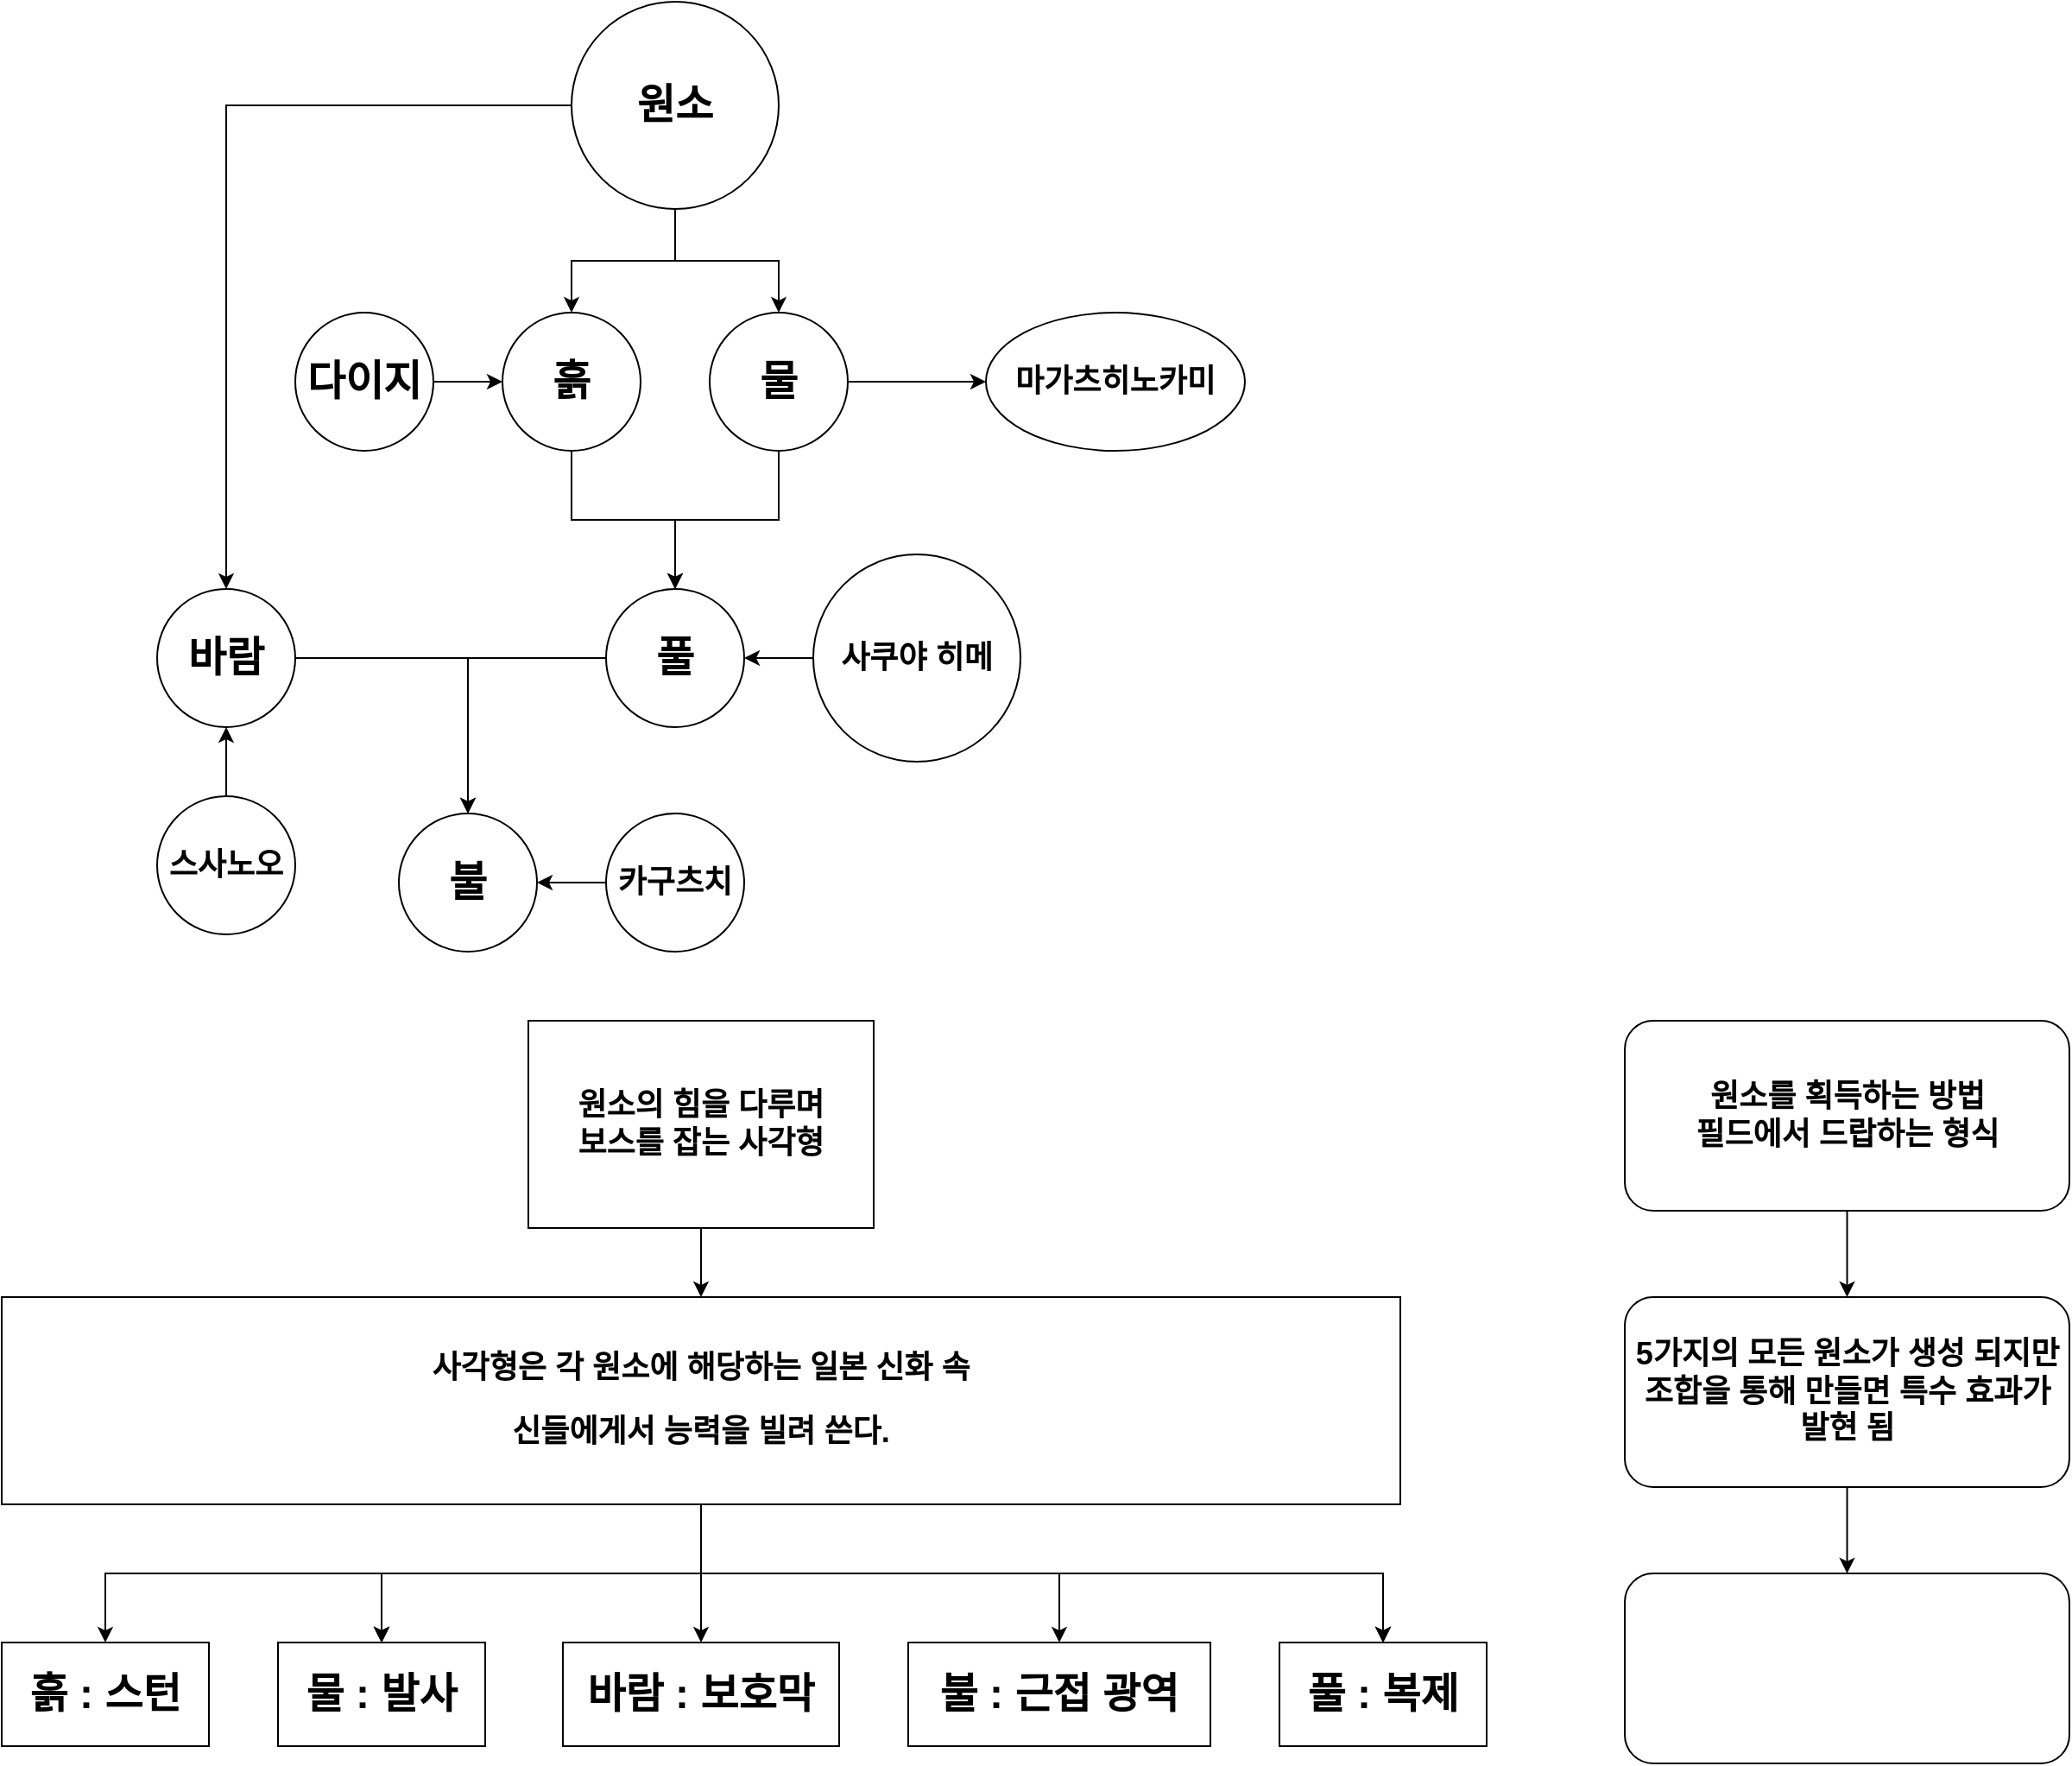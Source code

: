 <mxfile version="24.0.5" type="github">
  <diagram name="페이지-1" id="o7NdSBb5KA4oX2cPSQqY">
    <mxGraphModel dx="1878" dy="978" grid="1" gridSize="10" guides="1" tooltips="1" connect="1" arrows="1" fold="1" page="1" pageScale="1" pageWidth="827" pageHeight="1169" math="0" shadow="0">
      <root>
        <mxCell id="0" />
        <mxCell id="1" parent="0" />
        <mxCell id="9O12PkgPEP_xrRiqoDo1-5" value="" style="edgeStyle=orthogonalEdgeStyle;rounded=0;orthogonalLoop=1;jettySize=auto;html=1;" edge="1" parent="1" source="9O12PkgPEP_xrRiqoDo1-1" target="9O12PkgPEP_xrRiqoDo1-4">
          <mxGeometry relative="1" as="geometry" />
        </mxCell>
        <mxCell id="9O12PkgPEP_xrRiqoDo1-11" value="" style="edgeStyle=orthogonalEdgeStyle;rounded=0;orthogonalLoop=1;jettySize=auto;html=1;" edge="1" parent="1" source="9O12PkgPEP_xrRiqoDo1-1" target="9O12PkgPEP_xrRiqoDo1-10">
          <mxGeometry relative="1" as="geometry" />
        </mxCell>
        <mxCell id="9O12PkgPEP_xrRiqoDo1-13" value="" style="edgeStyle=orthogonalEdgeStyle;rounded=0;orthogonalLoop=1;jettySize=auto;html=1;" edge="1" parent="1" source="9O12PkgPEP_xrRiqoDo1-1" target="9O12PkgPEP_xrRiqoDo1-12">
          <mxGeometry relative="1" as="geometry" />
        </mxCell>
        <mxCell id="9O12PkgPEP_xrRiqoDo1-1" value="&lt;h1&gt;원소&lt;/h1&gt;" style="ellipse;whiteSpace=wrap;html=1;aspect=fixed;" vertex="1" parent="1">
          <mxGeometry x="1100" y="10" width="120" height="120" as="geometry" />
        </mxCell>
        <mxCell id="9O12PkgPEP_xrRiqoDo1-2" value="&lt;h1&gt;불&lt;/h1&gt;" style="ellipse;whiteSpace=wrap;html=1;" vertex="1" parent="1">
          <mxGeometry x="1000" y="480" width="80" height="80" as="geometry" />
        </mxCell>
        <mxCell id="9O12PkgPEP_xrRiqoDo1-16" style="edgeStyle=orthogonalEdgeStyle;rounded=0;orthogonalLoop=1;jettySize=auto;html=1;" edge="1" parent="1" source="9O12PkgPEP_xrRiqoDo1-4" target="9O12PkgPEP_xrRiqoDo1-14">
          <mxGeometry relative="1" as="geometry" />
        </mxCell>
        <mxCell id="9O12PkgPEP_xrRiqoDo1-44" value="" style="edgeStyle=orthogonalEdgeStyle;rounded=0;orthogonalLoop=1;jettySize=auto;html=1;" edge="1" parent="1" source="9O12PkgPEP_xrRiqoDo1-4" target="9O12PkgPEP_xrRiqoDo1-43">
          <mxGeometry relative="1" as="geometry" />
        </mxCell>
        <mxCell id="9O12PkgPEP_xrRiqoDo1-4" value="&lt;h1&gt;물&lt;/h1&gt;" style="ellipse;whiteSpace=wrap;html=1;" vertex="1" parent="1">
          <mxGeometry x="1180" y="190" width="80" height="80" as="geometry" />
        </mxCell>
        <mxCell id="9O12PkgPEP_xrRiqoDo1-25" style="edgeStyle=orthogonalEdgeStyle;rounded=0;orthogonalLoop=1;jettySize=auto;html=1;" edge="1" parent="1" source="9O12PkgPEP_xrRiqoDo1-10" target="9O12PkgPEP_xrRiqoDo1-2">
          <mxGeometry relative="1" as="geometry" />
        </mxCell>
        <mxCell id="9O12PkgPEP_xrRiqoDo1-10" value="&lt;h1&gt;바람&lt;/h1&gt;" style="ellipse;whiteSpace=wrap;html=1;" vertex="1" parent="1">
          <mxGeometry x="860" y="350" width="80" height="80" as="geometry" />
        </mxCell>
        <mxCell id="9O12PkgPEP_xrRiqoDo1-15" value="" style="edgeStyle=orthogonalEdgeStyle;rounded=0;orthogonalLoop=1;jettySize=auto;html=1;" edge="1" parent="1" source="9O12PkgPEP_xrRiqoDo1-12" target="9O12PkgPEP_xrRiqoDo1-14">
          <mxGeometry relative="1" as="geometry" />
        </mxCell>
        <mxCell id="9O12PkgPEP_xrRiqoDo1-12" value="&lt;h1&gt;흙&lt;/h1&gt;" style="ellipse;whiteSpace=wrap;html=1;" vertex="1" parent="1">
          <mxGeometry x="1060" y="190" width="80" height="80" as="geometry" />
        </mxCell>
        <mxCell id="9O12PkgPEP_xrRiqoDo1-24" style="edgeStyle=orthogonalEdgeStyle;rounded=0;orthogonalLoop=1;jettySize=auto;html=1;" edge="1" parent="1" source="9O12PkgPEP_xrRiqoDo1-14" target="9O12PkgPEP_xrRiqoDo1-2">
          <mxGeometry relative="1" as="geometry" />
        </mxCell>
        <mxCell id="9O12PkgPEP_xrRiqoDo1-14" value="&lt;h1&gt;풀&lt;/h1&gt;" style="ellipse;whiteSpace=wrap;html=1;" vertex="1" parent="1">
          <mxGeometry x="1120" y="350" width="80" height="80" as="geometry" />
        </mxCell>
        <mxCell id="9O12PkgPEP_xrRiqoDo1-40" value="" style="edgeStyle=orthogonalEdgeStyle;rounded=0;orthogonalLoop=1;jettySize=auto;html=1;" edge="1" parent="1" source="9O12PkgPEP_xrRiqoDo1-27" target="9O12PkgPEP_xrRiqoDo1-39">
          <mxGeometry relative="1" as="geometry" />
        </mxCell>
        <mxCell id="9O12PkgPEP_xrRiqoDo1-27" value="&lt;h2&gt;원소의 힘을 다루며&lt;br&gt;보스를 잡는 사각형&lt;/h2&gt;" style="rounded=0;whiteSpace=wrap;html=1;" vertex="1" parent="1">
          <mxGeometry x="1075" y="600" width="200" height="120" as="geometry" />
        </mxCell>
        <mxCell id="9O12PkgPEP_xrRiqoDo1-29" style="edgeStyle=orthogonalEdgeStyle;rounded=0;orthogonalLoop=1;jettySize=auto;html=1;" edge="1" parent="1" source="9O12PkgPEP_xrRiqoDo1-28" target="9O12PkgPEP_xrRiqoDo1-12">
          <mxGeometry relative="1" as="geometry" />
        </mxCell>
        <mxCell id="9O12PkgPEP_xrRiqoDo1-28" value="&lt;h1&gt;다이지&lt;/h1&gt;" style="ellipse;whiteSpace=wrap;html=1;aspect=fixed;" vertex="1" parent="1">
          <mxGeometry x="940" y="190" width="80" height="80" as="geometry" />
        </mxCell>
        <mxCell id="9O12PkgPEP_xrRiqoDo1-33" value="" style="edgeStyle=orthogonalEdgeStyle;rounded=0;orthogonalLoop=1;jettySize=auto;html=1;" edge="1" parent="1" source="9O12PkgPEP_xrRiqoDo1-32" target="9O12PkgPEP_xrRiqoDo1-14">
          <mxGeometry relative="1" as="geometry" />
        </mxCell>
        <mxCell id="9O12PkgPEP_xrRiqoDo1-32" value="&lt;h2&gt;사쿠야 히메&lt;/h2&gt;" style="ellipse;whiteSpace=wrap;html=1;aspect=fixed;direction=south;" vertex="1" parent="1">
          <mxGeometry x="1240" y="330" width="120" height="120" as="geometry" />
        </mxCell>
        <mxCell id="9O12PkgPEP_xrRiqoDo1-35" value="" style="edgeStyle=orthogonalEdgeStyle;rounded=0;orthogonalLoop=1;jettySize=auto;html=1;" edge="1" parent="1" source="9O12PkgPEP_xrRiqoDo1-34" target="9O12PkgPEP_xrRiqoDo1-10">
          <mxGeometry relative="1" as="geometry" />
        </mxCell>
        <mxCell id="9O12PkgPEP_xrRiqoDo1-34" value="&lt;h2&gt;스사노오&lt;/h2&gt;" style="ellipse;whiteSpace=wrap;html=1;aspect=fixed;" vertex="1" parent="1">
          <mxGeometry x="860" y="470" width="80" height="80" as="geometry" />
        </mxCell>
        <mxCell id="9O12PkgPEP_xrRiqoDo1-37" style="edgeStyle=orthogonalEdgeStyle;rounded=0;orthogonalLoop=1;jettySize=auto;html=1;" edge="1" parent="1" source="9O12PkgPEP_xrRiqoDo1-36" target="9O12PkgPEP_xrRiqoDo1-2">
          <mxGeometry relative="1" as="geometry" />
        </mxCell>
        <mxCell id="9O12PkgPEP_xrRiqoDo1-36" value="&lt;h2&gt;카구츠치&lt;/h2&gt;" style="ellipse;whiteSpace=wrap;html=1;aspect=fixed;" vertex="1" parent="1">
          <mxGeometry x="1120" y="480" width="80" height="80" as="geometry" />
        </mxCell>
        <mxCell id="9O12PkgPEP_xrRiqoDo1-42" value="" style="edgeStyle=orthogonalEdgeStyle;rounded=0;orthogonalLoop=1;jettySize=auto;html=1;" edge="1" parent="1" source="9O12PkgPEP_xrRiqoDo1-39" target="9O12PkgPEP_xrRiqoDo1-41">
          <mxGeometry relative="1" as="geometry" />
        </mxCell>
        <mxCell id="9O12PkgPEP_xrRiqoDo1-47" value="" style="edgeStyle=orthogonalEdgeStyle;rounded=0;orthogonalLoop=1;jettySize=auto;html=1;" edge="1" parent="1" source="9O12PkgPEP_xrRiqoDo1-39" target="9O12PkgPEP_xrRiqoDo1-46">
          <mxGeometry relative="1" as="geometry" />
        </mxCell>
        <mxCell id="9O12PkgPEP_xrRiqoDo1-48" value="" style="edgeStyle=orthogonalEdgeStyle;rounded=0;orthogonalLoop=1;jettySize=auto;html=1;" edge="1" parent="1" source="9O12PkgPEP_xrRiqoDo1-39" target="9O12PkgPEP_xrRiqoDo1-46">
          <mxGeometry relative="1" as="geometry" />
        </mxCell>
        <mxCell id="9O12PkgPEP_xrRiqoDo1-49" value="" style="edgeStyle=orthogonalEdgeStyle;rounded=0;orthogonalLoop=1;jettySize=auto;html=1;" edge="1" parent="1" source="9O12PkgPEP_xrRiqoDo1-39" target="9O12PkgPEP_xrRiqoDo1-46">
          <mxGeometry relative="1" as="geometry" />
        </mxCell>
        <mxCell id="9O12PkgPEP_xrRiqoDo1-50" value="" style="edgeStyle=orthogonalEdgeStyle;rounded=0;orthogonalLoop=1;jettySize=auto;html=1;" edge="1" parent="1" source="9O12PkgPEP_xrRiqoDo1-39" target="9O12PkgPEP_xrRiqoDo1-46">
          <mxGeometry relative="1" as="geometry" />
        </mxCell>
        <mxCell id="9O12PkgPEP_xrRiqoDo1-52" value="" style="edgeStyle=orthogonalEdgeStyle;rounded=0;orthogonalLoop=1;jettySize=auto;html=1;" edge="1" parent="1" source="9O12PkgPEP_xrRiqoDo1-39" target="9O12PkgPEP_xrRiqoDo1-51">
          <mxGeometry relative="1" as="geometry" />
        </mxCell>
        <mxCell id="9O12PkgPEP_xrRiqoDo1-54" value="" style="edgeStyle=orthogonalEdgeStyle;rounded=0;orthogonalLoop=1;jettySize=auto;html=1;" edge="1" parent="1" source="9O12PkgPEP_xrRiqoDo1-39" target="9O12PkgPEP_xrRiqoDo1-53">
          <mxGeometry relative="1" as="geometry" />
        </mxCell>
        <mxCell id="9O12PkgPEP_xrRiqoDo1-59" value="" style="edgeStyle=orthogonalEdgeStyle;rounded=0;orthogonalLoop=1;jettySize=auto;html=1;" edge="1" parent="1" source="9O12PkgPEP_xrRiqoDo1-39" target="9O12PkgPEP_xrRiqoDo1-51">
          <mxGeometry relative="1" as="geometry" />
        </mxCell>
        <mxCell id="9O12PkgPEP_xrRiqoDo1-60" value="" style="edgeStyle=orthogonalEdgeStyle;rounded=0;orthogonalLoop=1;jettySize=auto;html=1;" edge="1" parent="1" source="9O12PkgPEP_xrRiqoDo1-39" target="9O12PkgPEP_xrRiqoDo1-51">
          <mxGeometry relative="1" as="geometry" />
        </mxCell>
        <mxCell id="9O12PkgPEP_xrRiqoDo1-62" value="" style="edgeStyle=orthogonalEdgeStyle;rounded=0;orthogonalLoop=1;jettySize=auto;html=1;" edge="1" parent="1" source="9O12PkgPEP_xrRiqoDo1-39" target="9O12PkgPEP_xrRiqoDo1-61">
          <mxGeometry relative="1" as="geometry" />
        </mxCell>
        <mxCell id="9O12PkgPEP_xrRiqoDo1-39" value="&lt;h2&gt;사각형은 각 원소에 해당하는 일본 신화 속&lt;/h2&gt;&lt;h2&gt;신들에게서 능력을 빌려 쓴다.&lt;/h2&gt;" style="rounded=0;whiteSpace=wrap;html=1;" vertex="1" parent="1">
          <mxGeometry x="770" y="760" width="810" height="120" as="geometry" />
        </mxCell>
        <mxCell id="9O12PkgPEP_xrRiqoDo1-41" value="&lt;h1&gt;흙 : 스턴&lt;/h1&gt;" style="whiteSpace=wrap;html=1;rounded=0;" vertex="1" parent="1">
          <mxGeometry x="770" y="960" width="120" height="60" as="geometry" />
        </mxCell>
        <mxCell id="9O12PkgPEP_xrRiqoDo1-43" value="&lt;h2&gt;마가츠히노카미&lt;/h2&gt;" style="ellipse;whiteSpace=wrap;html=1;" vertex="1" parent="1">
          <mxGeometry x="1340" y="190" width="150" height="80" as="geometry" />
        </mxCell>
        <mxCell id="9O12PkgPEP_xrRiqoDo1-46" value="&lt;h1&gt;물 : 발사&lt;/h1&gt;" style="whiteSpace=wrap;html=1;rounded=0;" vertex="1" parent="1">
          <mxGeometry x="930" y="960" width="120" height="60" as="geometry" />
        </mxCell>
        <mxCell id="9O12PkgPEP_xrRiqoDo1-51" value="&lt;h1&gt;풀 : 복제&lt;/h1&gt;" style="whiteSpace=wrap;html=1;rounded=0;" vertex="1" parent="1">
          <mxGeometry x="1510" y="960" width="120" height="60" as="geometry" />
        </mxCell>
        <mxCell id="9O12PkgPEP_xrRiqoDo1-53" value="&lt;h1&gt;바람 : 보호막&lt;/h1&gt;" style="whiteSpace=wrap;html=1;rounded=0;" vertex="1" parent="1">
          <mxGeometry x="1095" y="960" width="160" height="60" as="geometry" />
        </mxCell>
        <mxCell id="9O12PkgPEP_xrRiqoDo1-61" value="&lt;h1&gt;불 : 근접 광역&lt;/h1&gt;" style="whiteSpace=wrap;html=1;rounded=0;" vertex="1" parent="1">
          <mxGeometry x="1295" y="960" width="175" height="60" as="geometry" />
        </mxCell>
        <mxCell id="9O12PkgPEP_xrRiqoDo1-65" value="" style="edgeStyle=orthogonalEdgeStyle;rounded=0;orthogonalLoop=1;jettySize=auto;html=1;" edge="1" parent="1" source="9O12PkgPEP_xrRiqoDo1-63" target="9O12PkgPEP_xrRiqoDo1-64">
          <mxGeometry relative="1" as="geometry" />
        </mxCell>
        <mxCell id="9O12PkgPEP_xrRiqoDo1-63" value="&lt;h2&gt;원소를 획득하는 방법&lt;br&gt;필드에서 드랍하는 형식&lt;/h2&gt;" style="rounded=1;whiteSpace=wrap;html=1;" vertex="1" parent="1">
          <mxGeometry x="1710" y="600" width="257.5" height="110" as="geometry" />
        </mxCell>
        <mxCell id="9O12PkgPEP_xrRiqoDo1-67" value="" style="edgeStyle=orthogonalEdgeStyle;rounded=0;orthogonalLoop=1;jettySize=auto;html=1;" edge="1" parent="1" source="9O12PkgPEP_xrRiqoDo1-64" target="9O12PkgPEP_xrRiqoDo1-66">
          <mxGeometry relative="1" as="geometry" />
        </mxCell>
        <mxCell id="9O12PkgPEP_xrRiqoDo1-64" value="&lt;h2&gt;5가지의 모든 원소가 생성 되지만 조합을 통해 만들면 특수 효과가 발현 됨&lt;/h2&gt;" style="rounded=1;whiteSpace=wrap;html=1;" vertex="1" parent="1">
          <mxGeometry x="1710" y="760" width="257.5" height="110" as="geometry" />
        </mxCell>
        <mxCell id="9O12PkgPEP_xrRiqoDo1-66" value="&lt;h2&gt;&lt;br&gt;&lt;/h2&gt;" style="rounded=1;whiteSpace=wrap;html=1;" vertex="1" parent="1">
          <mxGeometry x="1710" y="920" width="257.5" height="110" as="geometry" />
        </mxCell>
      </root>
    </mxGraphModel>
  </diagram>
</mxfile>
